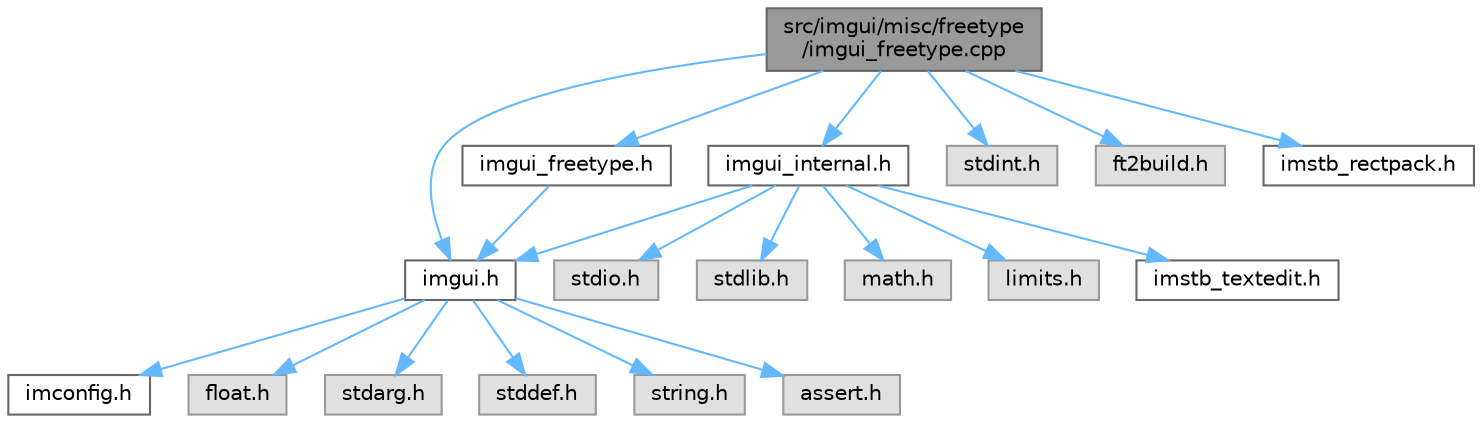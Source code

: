 digraph "src/imgui/misc/freetype/imgui_freetype.cpp"
{
 // LATEX_PDF_SIZE
  bgcolor="transparent";
  edge [fontname=Helvetica,fontsize=10,labelfontname=Helvetica,labelfontsize=10];
  node [fontname=Helvetica,fontsize=10,shape=box,height=0.2,width=0.4];
  Node1 [id="Node000001",label="src/imgui/misc/freetype\l/imgui_freetype.cpp",height=0.2,width=0.4,color="gray40", fillcolor="grey60", style="filled", fontcolor="black",tooltip=" "];
  Node1 -> Node2 [id="edge20_Node000001_Node000002",color="steelblue1",style="solid",tooltip=" "];
  Node2 [id="Node000002",label="imgui.h",height=0.2,width=0.4,color="grey40", fillcolor="white", style="filled",URL="$imgui_8h.html",tooltip=" "];
  Node2 -> Node3 [id="edge21_Node000002_Node000003",color="steelblue1",style="solid",tooltip=" "];
  Node3 [id="Node000003",label="imconfig.h",height=0.2,width=0.4,color="grey40", fillcolor="white", style="filled",URL="$imconfig_8h.html",tooltip=" "];
  Node2 -> Node4 [id="edge22_Node000002_Node000004",color="steelblue1",style="solid",tooltip=" "];
  Node4 [id="Node000004",label="float.h",height=0.2,width=0.4,color="grey60", fillcolor="#E0E0E0", style="filled",tooltip=" "];
  Node2 -> Node5 [id="edge23_Node000002_Node000005",color="steelblue1",style="solid",tooltip=" "];
  Node5 [id="Node000005",label="stdarg.h",height=0.2,width=0.4,color="grey60", fillcolor="#E0E0E0", style="filled",tooltip=" "];
  Node2 -> Node6 [id="edge24_Node000002_Node000006",color="steelblue1",style="solid",tooltip=" "];
  Node6 [id="Node000006",label="stddef.h",height=0.2,width=0.4,color="grey60", fillcolor="#E0E0E0", style="filled",tooltip=" "];
  Node2 -> Node7 [id="edge25_Node000002_Node000007",color="steelblue1",style="solid",tooltip=" "];
  Node7 [id="Node000007",label="string.h",height=0.2,width=0.4,color="grey60", fillcolor="#E0E0E0", style="filled",tooltip=" "];
  Node2 -> Node8 [id="edge26_Node000002_Node000008",color="steelblue1",style="solid",tooltip=" "];
  Node8 [id="Node000008",label="assert.h",height=0.2,width=0.4,color="grey60", fillcolor="#E0E0E0", style="filled",tooltip=" "];
  Node1 -> Node9 [id="edge27_Node000001_Node000009",color="steelblue1",style="solid",tooltip=" "];
  Node9 [id="Node000009",label="imgui_freetype.h",height=0.2,width=0.4,color="grey40", fillcolor="white", style="filled",URL="$imgui__freetype_8h.html",tooltip=" "];
  Node9 -> Node2 [id="edge28_Node000009_Node000002",color="steelblue1",style="solid",tooltip=" "];
  Node1 -> Node10 [id="edge29_Node000001_Node000010",color="steelblue1",style="solid",tooltip=" "];
  Node10 [id="Node000010",label="imgui_internal.h",height=0.2,width=0.4,color="grey40", fillcolor="white", style="filled",URL="$imgui__internal_8h.html",tooltip=" "];
  Node10 -> Node2 [id="edge30_Node000010_Node000002",color="steelblue1",style="solid",tooltip=" "];
  Node10 -> Node11 [id="edge31_Node000010_Node000011",color="steelblue1",style="solid",tooltip=" "];
  Node11 [id="Node000011",label="stdio.h",height=0.2,width=0.4,color="grey60", fillcolor="#E0E0E0", style="filled",tooltip=" "];
  Node10 -> Node12 [id="edge32_Node000010_Node000012",color="steelblue1",style="solid",tooltip=" "];
  Node12 [id="Node000012",label="stdlib.h",height=0.2,width=0.4,color="grey60", fillcolor="#E0E0E0", style="filled",tooltip=" "];
  Node10 -> Node13 [id="edge33_Node000010_Node000013",color="steelblue1",style="solid",tooltip=" "];
  Node13 [id="Node000013",label="math.h",height=0.2,width=0.4,color="grey60", fillcolor="#E0E0E0", style="filled",tooltip=" "];
  Node10 -> Node14 [id="edge34_Node000010_Node000014",color="steelblue1",style="solid",tooltip=" "];
  Node14 [id="Node000014",label="limits.h",height=0.2,width=0.4,color="grey60", fillcolor="#E0E0E0", style="filled",tooltip=" "];
  Node10 -> Node15 [id="edge35_Node000010_Node000015",color="steelblue1",style="solid",tooltip=" "];
  Node15 [id="Node000015",label="imstb_textedit.h",height=0.2,width=0.4,color="grey40", fillcolor="white", style="filled",URL="$imstb__textedit_8h.html",tooltip=" "];
  Node1 -> Node16 [id="edge36_Node000001_Node000016",color="steelblue1",style="solid",tooltip=" "];
  Node16 [id="Node000016",label="stdint.h",height=0.2,width=0.4,color="grey60", fillcolor="#E0E0E0", style="filled",tooltip=" "];
  Node1 -> Node17 [id="edge37_Node000001_Node000017",color="steelblue1",style="solid",tooltip=" "];
  Node17 [id="Node000017",label="ft2build.h",height=0.2,width=0.4,color="grey60", fillcolor="#E0E0E0", style="filled",tooltip=" "];
  Node1 -> Node18 [id="edge38_Node000001_Node000018",color="steelblue1",style="solid",tooltip=" "];
  Node18 [id="Node000018",label="imstb_rectpack.h",height=0.2,width=0.4,color="grey40", fillcolor="white", style="filled",URL="$imstb__rectpack_8h.html",tooltip=" "];
}
